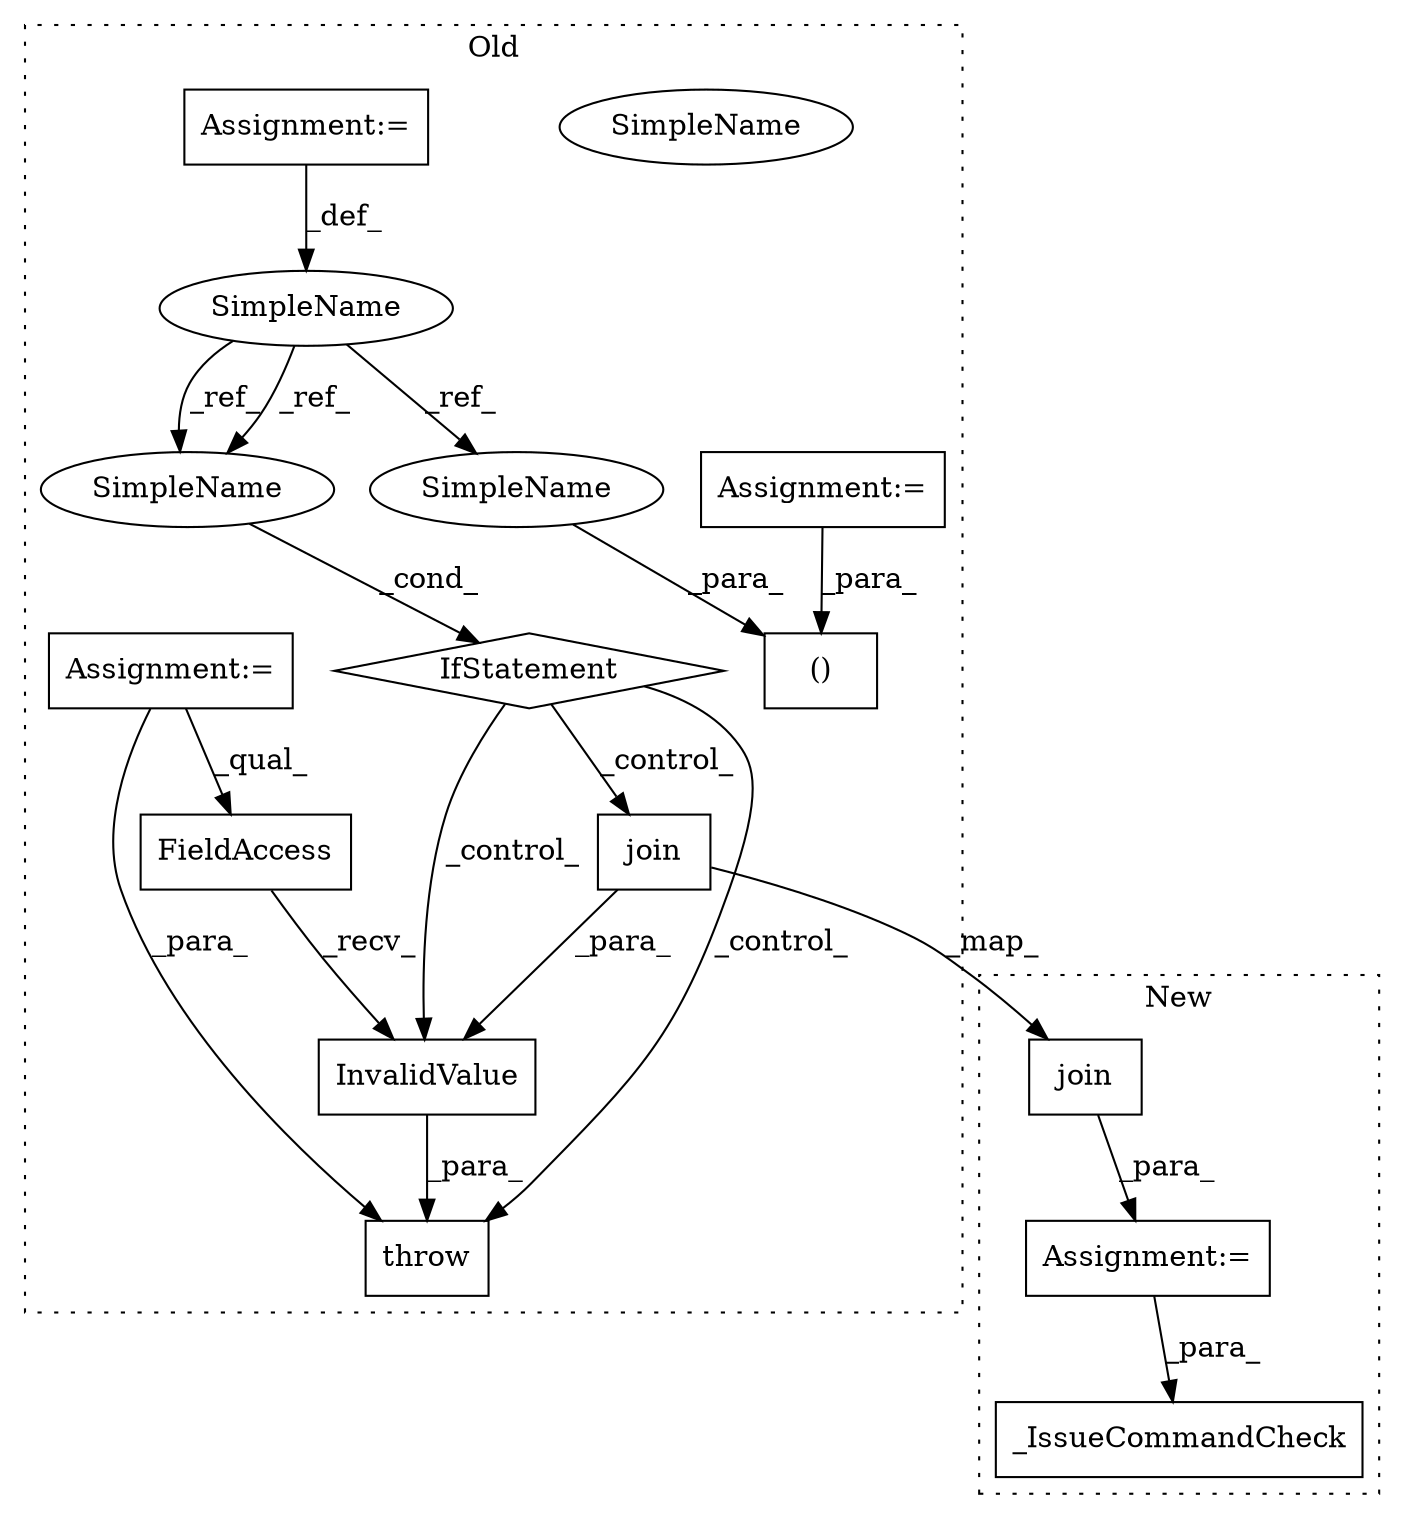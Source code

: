 digraph G {
subgraph cluster0 {
1 [label="InvalidValue" a="32" s="5600,5746" l="13,1" shape="box"];
3 [label="SimpleName" a="42" s="5349" l="6" shape="ellipse"];
4 [label="throw" a="53" s="5580" l="6" shape="box"];
5 [label="()" a="106" s="5502" l="39" shape="box"];
6 [label="FieldAccess" a="22" s="5586" l="13" shape="box"];
7 [label="IfStatement" a="25" s="5560,5570" l="4,2" shape="diamond"];
9 [label="join" a="32" s="5617,5744" l="12,2" shape="box"];
10 [label="SimpleName" a="42" s="5564" l="6" shape="ellipse"];
11 [label="Assignment:=" a="7" s="5384" l="1" shape="box"];
12 [label="Assignment:=" a="7" s="5349" l="6" shape="box"];
13 [label="Assignment:=" a="7" s="5368" l="6" shape="box"];
15 [label="SimpleName" a="42" s="5564" l="6" shape="ellipse"];
16 [label="SimpleName" a="42" s="5521" l="6" shape="ellipse"];
label = "Old";
style="dotted";
}
subgraph cluster1 {
2 [label="_IssueCommandCheck" a="32" s="5596,5622" l="19,1" shape="box"];
8 [label="join" a="32" s="5458,5583" l="10,2" shape="box"];
14 [label="Assignment:=" a="7" s="5453" l="1" shape="box"];
label = "New";
style="dotted";
}
1 -> 4 [label="_para_"];
3 -> 15 [label="_ref_"];
3 -> 15 [label="_ref_"];
3 -> 16 [label="_ref_"];
6 -> 1 [label="_recv_"];
7 -> 4 [label="_control_"];
7 -> 1 [label="_control_"];
7 -> 9 [label="_control_"];
8 -> 14 [label="_para_"];
9 -> 1 [label="_para_"];
9 -> 8 [label="_map_"];
11 -> 5 [label="_para_"];
12 -> 3 [label="_def_"];
13 -> 4 [label="_para_"];
13 -> 6 [label="_qual_"];
14 -> 2 [label="_para_"];
15 -> 7 [label="_cond_"];
16 -> 5 [label="_para_"];
}